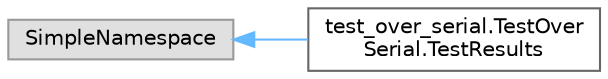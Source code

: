 digraph "Graphical Class Hierarchy"
{
 // LATEX_PDF_SIZE
  bgcolor="transparent";
  edge [fontname=Helvetica,fontsize=10,labelfontname=Helvetica,labelfontsize=10];
  node [fontname=Helvetica,fontsize=10,shape=box,height=0.2,width=0.4];
  rankdir="LR";
  Node0 [id="Node000000",label="SimpleNamespace",height=0.2,width=0.4,color="grey60", fillcolor="#E0E0E0", style="filled",tooltip=" "];
  Node0 -> Node1 [id="edge556_Node000000_Node000001",dir="back",color="steelblue1",style="solid",tooltip=" "];
  Node1 [id="Node000001",label="test_over_serial.TestOver\lSerial.TestResults",height=0.2,width=0.4,color="grey40", fillcolor="white", style="filled",URL="$classtest__over__serial_1_1_test_over_serial_1_1_test_results.html",tooltip=" "];
}
